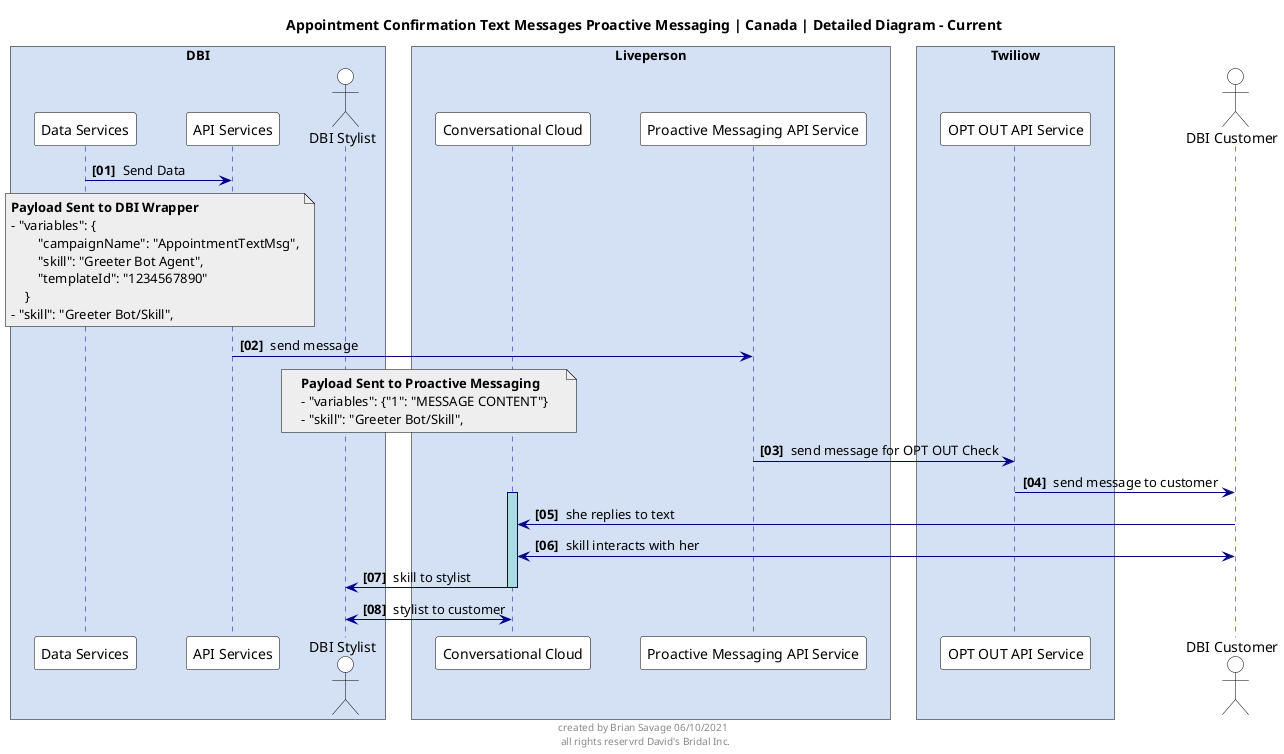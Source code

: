 @startuml

skinparam sequenceBoxBorderColor #black
skinparam NoteBorderColor #black

skinparam sequence {
    ArrowColor DarkBlue
    ActorBackgroundColor White
    ActorBorderColor black
    LifeLineBorderColor DarkBlue
    LifeLineBackgroundColor #A9DCDF
    BoxPadding 20
    ParticipantPadding 20
    ParticipantBorderColor Black
    ParticipantBackgroundColor White
}

autonumber "<b>[00] "
footer created by Brian Savage 06/10/2021 \n all rights reservrd David's Bridal Inc.

title Appointment Confirmation Text Messages Proactive Messaging | Canada | Detailed Diagram - Current

box "DBI" #D4E1F5
participant "Data Services" as DBI_DATA
participant "API Services" as DBI_API
actor "DBI Stylist" as DBI_STY
end box

box "Liveperson" #D4E1F5
participant "Conversational Cloud" as LPCC
participant "Proactive Messaging API Service" as LPPM
end box

box "Twiliow" #D4E1F5
participant "OPT OUT API Service" as TWAS
end box

actor "DBI Customer" as DBI_CUS

DBI_DATA -> DBI_API : Send Data
note over DBI_DATA, DBI_API #EEE
<b>Payload Sent to DBI Wrapper
- "variables": {
        "campaignName": "AppointmentTextMsg",
        "skill": "Greeter Bot Agent",
        "templateId": "1234567890"
    }
- "skill": "Greeter Bot/Skill",
end note
DBI_API -> LPPM : send message
note over DBI_STY, LPCC #EEE
<b>Payload Sent to Proactive Messaging
- "variables": {"1": "MESSAGE CONTENT"}
- "skill": "Greeter Bot/Skill",
end note
LPPM -> TWAS : send message for OPT OUT Check
TWAS -> DBI_CUS : send message to customer

activate LPCC

LPCC <- DBI_CUS : she replies to text
LPCC <-> DBI_CUS : skill interacts with her
DBI_STY <- LPCC : skill to stylist
deactivate LPCC

DBI_STY <-> LPCC : stylist to customer
@enduml